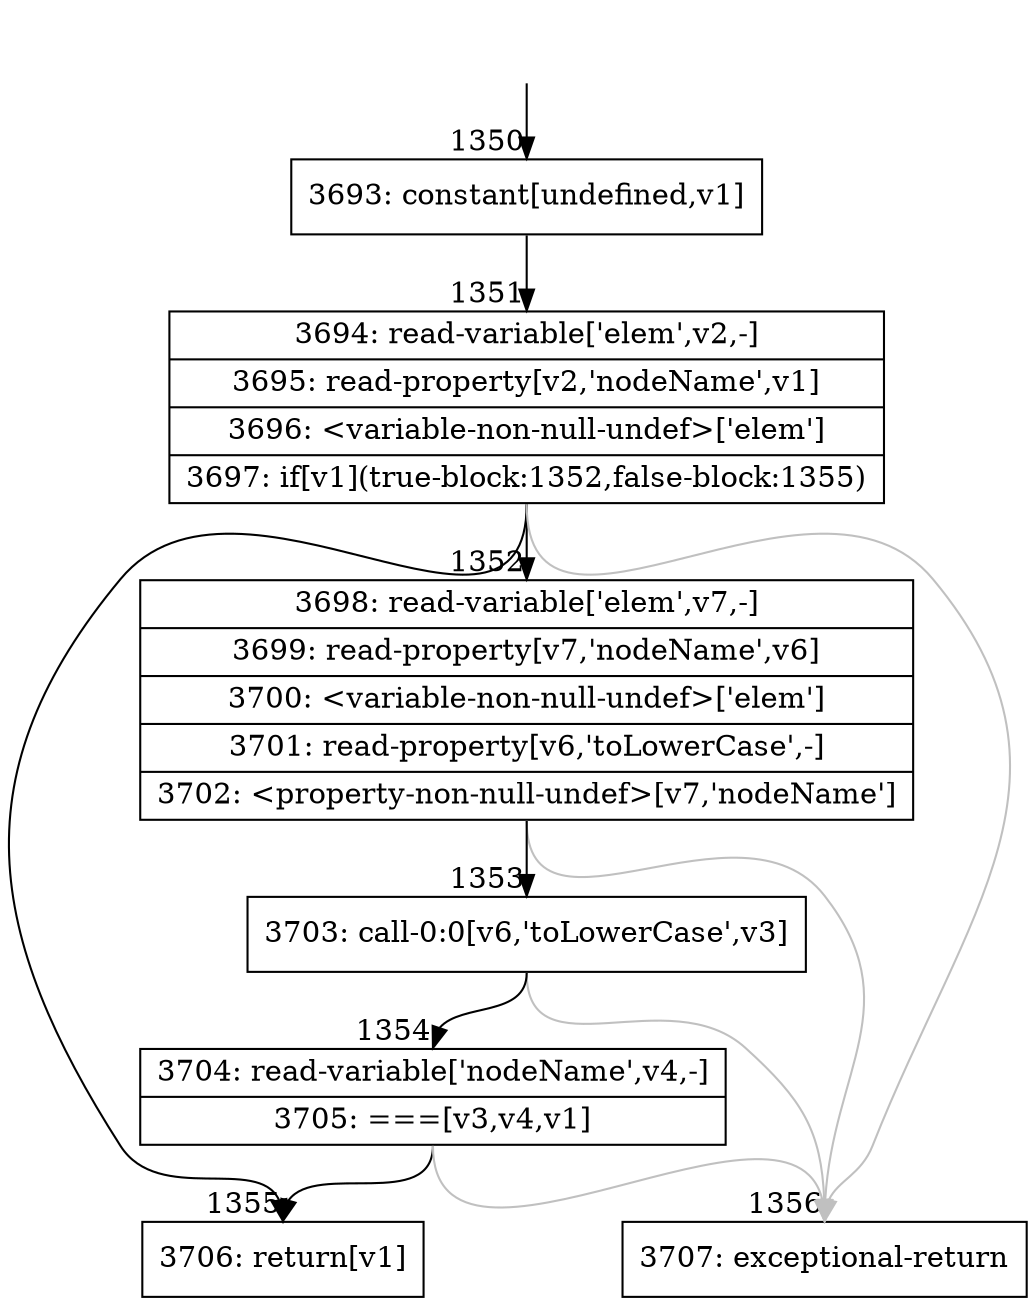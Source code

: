 digraph {
rankdir="TD"
BB_entry97[shape=none,label=""];
BB_entry97 -> BB1350 [tailport=s, headport=n, headlabel="    1350"]
BB1350 [shape=record label="{3693: constant[undefined,v1]}" ] 
BB1350 -> BB1351 [tailport=s, headport=n, headlabel="      1351"]
BB1351 [shape=record label="{3694: read-variable['elem',v2,-]|3695: read-property[v2,'nodeName',v1]|3696: \<variable-non-null-undef\>['elem']|3697: if[v1](true-block:1352,false-block:1355)}" ] 
BB1351 -> BB1355 [tailport=s, headport=n, headlabel="      1355"]
BB1351 -> BB1352 [tailport=s, headport=n, headlabel="      1352"]
BB1351 -> BB1356 [tailport=s, headport=n, color=gray, headlabel="      1356"]
BB1352 [shape=record label="{3698: read-variable['elem',v7,-]|3699: read-property[v7,'nodeName',v6]|3700: \<variable-non-null-undef\>['elem']|3701: read-property[v6,'toLowerCase',-]|3702: \<property-non-null-undef\>[v7,'nodeName']}" ] 
BB1352 -> BB1353 [tailport=s, headport=n, headlabel="      1353"]
BB1352 -> BB1356 [tailport=s, headport=n, color=gray]
BB1353 [shape=record label="{3703: call-0:0[v6,'toLowerCase',v3]}" ] 
BB1353 -> BB1354 [tailport=s, headport=n, headlabel="      1354"]
BB1353 -> BB1356 [tailport=s, headport=n, color=gray]
BB1354 [shape=record label="{3704: read-variable['nodeName',v4,-]|3705: ===[v3,v4,v1]}" ] 
BB1354 -> BB1355 [tailport=s, headport=n]
BB1354 -> BB1356 [tailport=s, headport=n, color=gray]
BB1355 [shape=record label="{3706: return[v1]}" ] 
BB1356 [shape=record label="{3707: exceptional-return}" ] 
}
